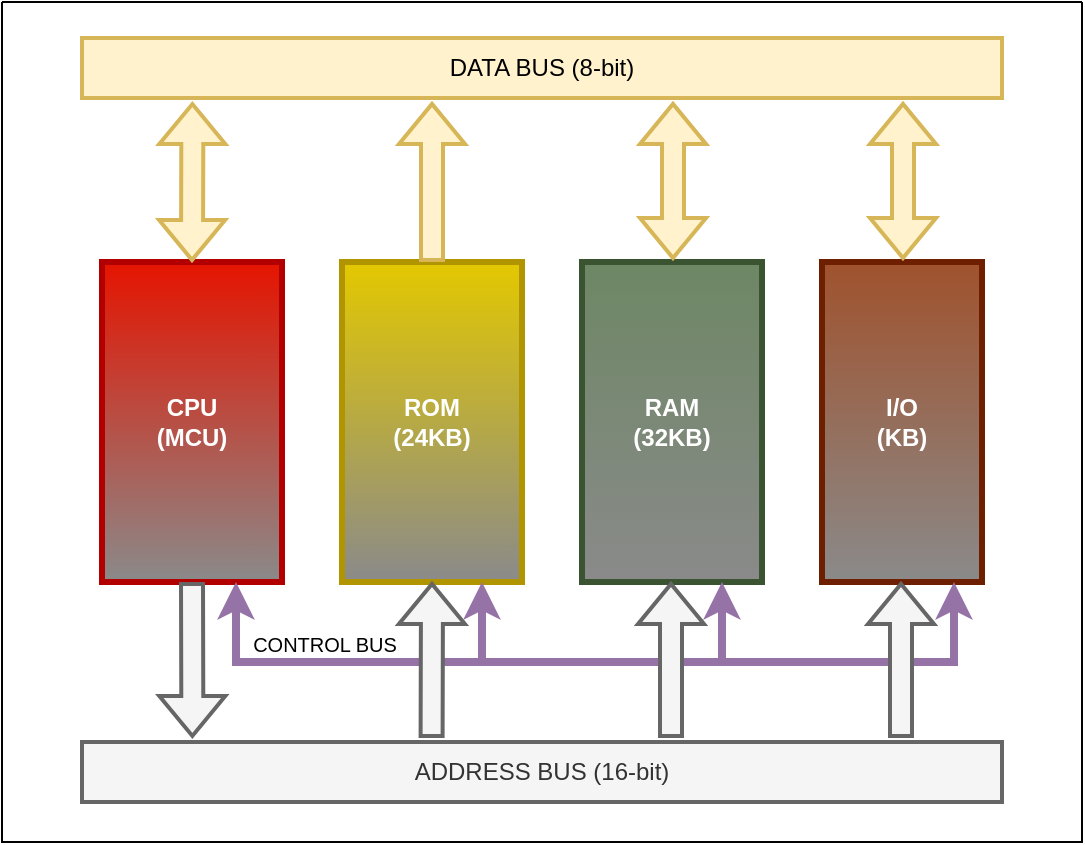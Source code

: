 <mxfile version="23.1.2" type="device">
  <diagram name="Pagina-1" id="xI5nvFBQ5HxxW6P7Flix">
    <mxGraphModel dx="806" dy="1614" grid="1" gridSize="10" guides="1" tooltips="1" connect="1" arrows="1" fold="1" page="1" pageScale="1" pageWidth="827" pageHeight="1169" math="0" shadow="0">
      <root>
        <mxCell id="0" />
        <mxCell id="1" parent="0" />
        <mxCell id="D80vIOVLJQnWsdwlMCNh-1" value="" style="swimlane;startSize=0;" parent="1" vertex="1">
          <mxGeometry x="40" y="-10" width="540" height="420" as="geometry" />
        </mxCell>
        <mxCell id="PHsdMOvUVNE0_T_PcIVp-22" value="" style="endArrow=none;html=1;rounded=0;strokeWidth=4;fillColor=#e1d5e7;strokeColor=#9673a6;" parent="1" edge="1">
          <mxGeometry width="50" height="50" relative="1" as="geometry">
            <mxPoint x="155" y="320" as="sourcePoint" />
            <mxPoint x="518" y="320" as="targetPoint" />
          </mxGeometry>
        </mxCell>
        <mxCell id="PHsdMOvUVNE0_T_PcIVp-2" value="&lt;div&gt;CPU&lt;/div&gt;&lt;div&gt;(MCU)&lt;br&gt;&lt;/div&gt;" style="rounded=0;whiteSpace=wrap;html=1;fillColor=#e51400;fontColor=#ffffff;strokeColor=#B20000;gradientColor=#8A8A8A;fontStyle=1;strokeWidth=3;" parent="1" vertex="1">
          <mxGeometry x="90" y="120" width="90" height="160" as="geometry" />
        </mxCell>
        <mxCell id="PHsdMOvUVNE0_T_PcIVp-3" value="&lt;div&gt;RAM&lt;/div&gt;&lt;div&gt;(32KB)&lt;br&gt;&lt;/div&gt;" style="rounded=0;whiteSpace=wrap;html=1;fillColor=#6d8764;fontColor=#ffffff;strokeColor=#3A5431;gradientColor=#8A8A8A;fontStyle=1;strokeWidth=3;" parent="1" vertex="1">
          <mxGeometry x="330" y="120" width="90" height="160" as="geometry" />
        </mxCell>
        <mxCell id="PHsdMOvUVNE0_T_PcIVp-4" value="&lt;div&gt;ROM&lt;/div&gt;&lt;div&gt;(24KB)&lt;br&gt;&lt;/div&gt;" style="rounded=0;whiteSpace=wrap;html=1;fillColor=#e3c800;fontColor=#FFFFFF;strokeColor=#B09500;gradientColor=#8A8A8A;fontStyle=1;strokeWidth=3;" parent="1" vertex="1">
          <mxGeometry x="210" y="120" width="90" height="160" as="geometry" />
        </mxCell>
        <mxCell id="PHsdMOvUVNE0_T_PcIVp-5" value="&lt;div&gt;I/O&lt;/div&gt;&lt;div&gt;(KB)&lt;br&gt;&lt;/div&gt;" style="rounded=0;whiteSpace=wrap;html=1;fillColor=#a0522d;fontColor=#ffffff;strokeColor=#6D1F00;gradientColor=#8A8A8A;fontStyle=1;strokeWidth=3;" parent="1" vertex="1">
          <mxGeometry x="450" y="120" width="80" height="160" as="geometry" />
        </mxCell>
        <mxCell id="PHsdMOvUVNE0_T_PcIVp-7" value="DATA BUS (8-bit)" style="rounded=0;whiteSpace=wrap;html=1;fillColor=#fff2cc;strokeColor=#d6b656;strokeWidth=2;" parent="1" vertex="1">
          <mxGeometry x="80" y="8" width="460" height="30" as="geometry" />
        </mxCell>
        <mxCell id="PHsdMOvUVNE0_T_PcIVp-11" value="" style="shape=flexArrow;endArrow=classic;startArrow=classic;html=1;rounded=0;exitX=0.5;exitY=0;exitDx=0;exitDy=0;entryX=0.12;entryY=1.067;entryDx=0;entryDy=0;entryPerimeter=0;fillColor=#fff2cc;strokeColor=#d6b656;strokeWidth=2;" parent="1" source="PHsdMOvUVNE0_T_PcIVp-2" target="PHsdMOvUVNE0_T_PcIVp-7" edge="1">
          <mxGeometry width="100" height="100" relative="1" as="geometry">
            <mxPoint x="360" y="260" as="sourcePoint" />
            <mxPoint x="460" y="160" as="targetPoint" />
          </mxGeometry>
        </mxCell>
        <mxCell id="PHsdMOvUVNE0_T_PcIVp-12" value="" style="shape=flexArrow;endArrow=classic;startArrow=classic;html=1;rounded=0;exitX=0.5;exitY=0;exitDx=0;exitDy=0;entryX=0.091;entryY=1.033;entryDx=0;entryDy=0;entryPerimeter=0;fillColor=#fff2cc;strokeColor=#d6b656;strokeWidth=2;" parent="1" edge="1">
          <mxGeometry width="100" height="100" relative="1" as="geometry">
            <mxPoint x="375.5" y="119" as="sourcePoint" />
            <mxPoint x="375.5" y="40" as="targetPoint" />
          </mxGeometry>
        </mxCell>
        <mxCell id="PHsdMOvUVNE0_T_PcIVp-13" value="" style="shape=flexArrow;endArrow=classic;startArrow=classic;html=1;rounded=0;exitX=0.5;exitY=0;exitDx=0;exitDy=0;entryX=0.091;entryY=1.033;entryDx=0;entryDy=0;entryPerimeter=0;fillColor=#fff2cc;strokeColor=#d6b656;strokeWidth=2;" parent="1" edge="1">
          <mxGeometry width="100" height="100" relative="1" as="geometry">
            <mxPoint x="490.5" y="119" as="sourcePoint" />
            <mxPoint x="490.5" y="40" as="targetPoint" />
          </mxGeometry>
        </mxCell>
        <mxCell id="PHsdMOvUVNE0_T_PcIVp-15" value="" style="shape=flexArrow;endArrow=classic;html=1;rounded=0;exitX=0.5;exitY=1;exitDx=0;exitDy=0;entryX=0.12;entryY=-0.067;entryDx=0;entryDy=0;entryPerimeter=0;fillColor=#f5f5f5;strokeColor=#666666;strokeWidth=2;" parent="1" source="PHsdMOvUVNE0_T_PcIVp-2" target="PHsdMOvUVNE0_T_PcIVp-6" edge="1">
          <mxGeometry width="50" height="50" relative="1" as="geometry">
            <mxPoint x="390" y="230" as="sourcePoint" />
            <mxPoint x="440" y="180" as="targetPoint" />
          </mxGeometry>
        </mxCell>
        <mxCell id="PHsdMOvUVNE0_T_PcIVp-16" value="" style="shape=flexArrow;endArrow=classic;html=1;rounded=0;exitX=0.38;exitY=-0.067;exitDx=0;exitDy=0;exitPerimeter=0;entryX=0.5;entryY=1;entryDx=0;entryDy=0;fillColor=#f5f5f5;strokeColor=#666666;strokeWidth=2;" parent="1" source="PHsdMOvUVNE0_T_PcIVp-6" target="PHsdMOvUVNE0_T_PcIVp-4" edge="1">
          <mxGeometry width="50" height="50" relative="1" as="geometry">
            <mxPoint x="390" y="230" as="sourcePoint" />
            <mxPoint x="440" y="180" as="targetPoint" />
          </mxGeometry>
        </mxCell>
        <mxCell id="PHsdMOvUVNE0_T_PcIVp-17" value="" style="shape=flexArrow;endArrow=classic;html=1;rounded=0;exitX=0.38;exitY=-0.067;exitDx=0;exitDy=0;exitPerimeter=0;entryX=0.5;entryY=1;entryDx=0;entryDy=0;fillColor=#f5f5f5;strokeColor=#666666;strokeWidth=2;" parent="1" edge="1">
          <mxGeometry width="50" height="50" relative="1" as="geometry">
            <mxPoint x="374.5" y="358" as="sourcePoint" />
            <mxPoint x="374.5" y="280" as="targetPoint" />
          </mxGeometry>
        </mxCell>
        <mxCell id="PHsdMOvUVNE0_T_PcIVp-6" value="ADDRESS BUS (16-bit)" style="rounded=0;whiteSpace=wrap;html=1;fillColor=#f5f5f5;fontColor=#333333;strokeColor=#666666;strokeWidth=2;" parent="1" vertex="1">
          <mxGeometry x="80" y="360" width="460" height="30" as="geometry" />
        </mxCell>
        <mxCell id="PHsdMOvUVNE0_T_PcIVp-20" value="" style="shape=flexArrow;endArrow=classic;html=1;rounded=0;exitX=0.38;exitY=-0.067;exitDx=0;exitDy=0;exitPerimeter=0;entryX=0.5;entryY=1;entryDx=0;entryDy=0;fillColor=#f5f5f5;strokeColor=#666666;strokeWidth=2;" parent="1" edge="1">
          <mxGeometry width="50" height="50" relative="1" as="geometry">
            <mxPoint x="489.5" y="358" as="sourcePoint" />
            <mxPoint x="489.5" y="280" as="targetPoint" />
          </mxGeometry>
        </mxCell>
        <mxCell id="PHsdMOvUVNE0_T_PcIVp-26" value="" style="endArrow=classic;html=1;rounded=0;strokeWidth=4;fillColor=#e1d5e7;strokeColor=#9673a6;" parent="1" edge="1">
          <mxGeometry width="50" height="50" relative="1" as="geometry">
            <mxPoint x="157" y="320" as="sourcePoint" />
            <mxPoint x="157" y="280" as="targetPoint" />
          </mxGeometry>
        </mxCell>
        <mxCell id="PHsdMOvUVNE0_T_PcIVp-27" value="" style="endArrow=classic;html=1;rounded=0;strokeWidth=4;fillColor=#e1d5e7;strokeColor=#9673a6;" parent="1" edge="1">
          <mxGeometry width="50" height="50" relative="1" as="geometry">
            <mxPoint x="280" y="320" as="sourcePoint" />
            <mxPoint x="280" y="280" as="targetPoint" />
          </mxGeometry>
        </mxCell>
        <mxCell id="PHsdMOvUVNE0_T_PcIVp-28" value="" style="endArrow=classic;html=1;rounded=0;strokeWidth=4;fillColor=#e1d5e7;strokeColor=#9673a6;" parent="1" edge="1">
          <mxGeometry width="50" height="50" relative="1" as="geometry">
            <mxPoint x="400" y="320" as="sourcePoint" />
            <mxPoint x="400" y="280" as="targetPoint" />
          </mxGeometry>
        </mxCell>
        <mxCell id="PHsdMOvUVNE0_T_PcIVp-30" value="" style="endArrow=classic;html=1;rounded=0;strokeWidth=4;fillColor=#e1d5e7;strokeColor=#9673a6;" parent="1" edge="1">
          <mxGeometry width="50" height="50" relative="1" as="geometry">
            <mxPoint x="516" y="320" as="sourcePoint" />
            <mxPoint x="516" y="280" as="targetPoint" />
          </mxGeometry>
        </mxCell>
        <mxCell id="PHsdMOvUVNE0_T_PcIVp-31" value="&lt;font style=&quot;font-size: 10px;&quot;&gt;CONTROL BUS&lt;/font&gt;" style="text;html=1;align=center;verticalAlign=middle;resizable=0;points=[];autosize=1;strokeWidth=4;" parent="1" vertex="1">
          <mxGeometry x="151" y="296" width="100" height="30" as="geometry" />
        </mxCell>
        <mxCell id="ujK6LKvHTskiTB-m4zmH-1" value="" style="shape=flexArrow;endArrow=classic;html=1;rounded=0;exitX=0.5;exitY=0;exitDx=0;exitDy=0;fillColor=#fff2cc;strokeColor=#d6b656;strokeWidth=2;" edge="1" parent="1" source="PHsdMOvUVNE0_T_PcIVp-4">
          <mxGeometry width="50" height="50" relative="1" as="geometry">
            <mxPoint x="390" y="200" as="sourcePoint" />
            <mxPoint x="255" y="40" as="targetPoint" />
          </mxGeometry>
        </mxCell>
      </root>
    </mxGraphModel>
  </diagram>
</mxfile>
